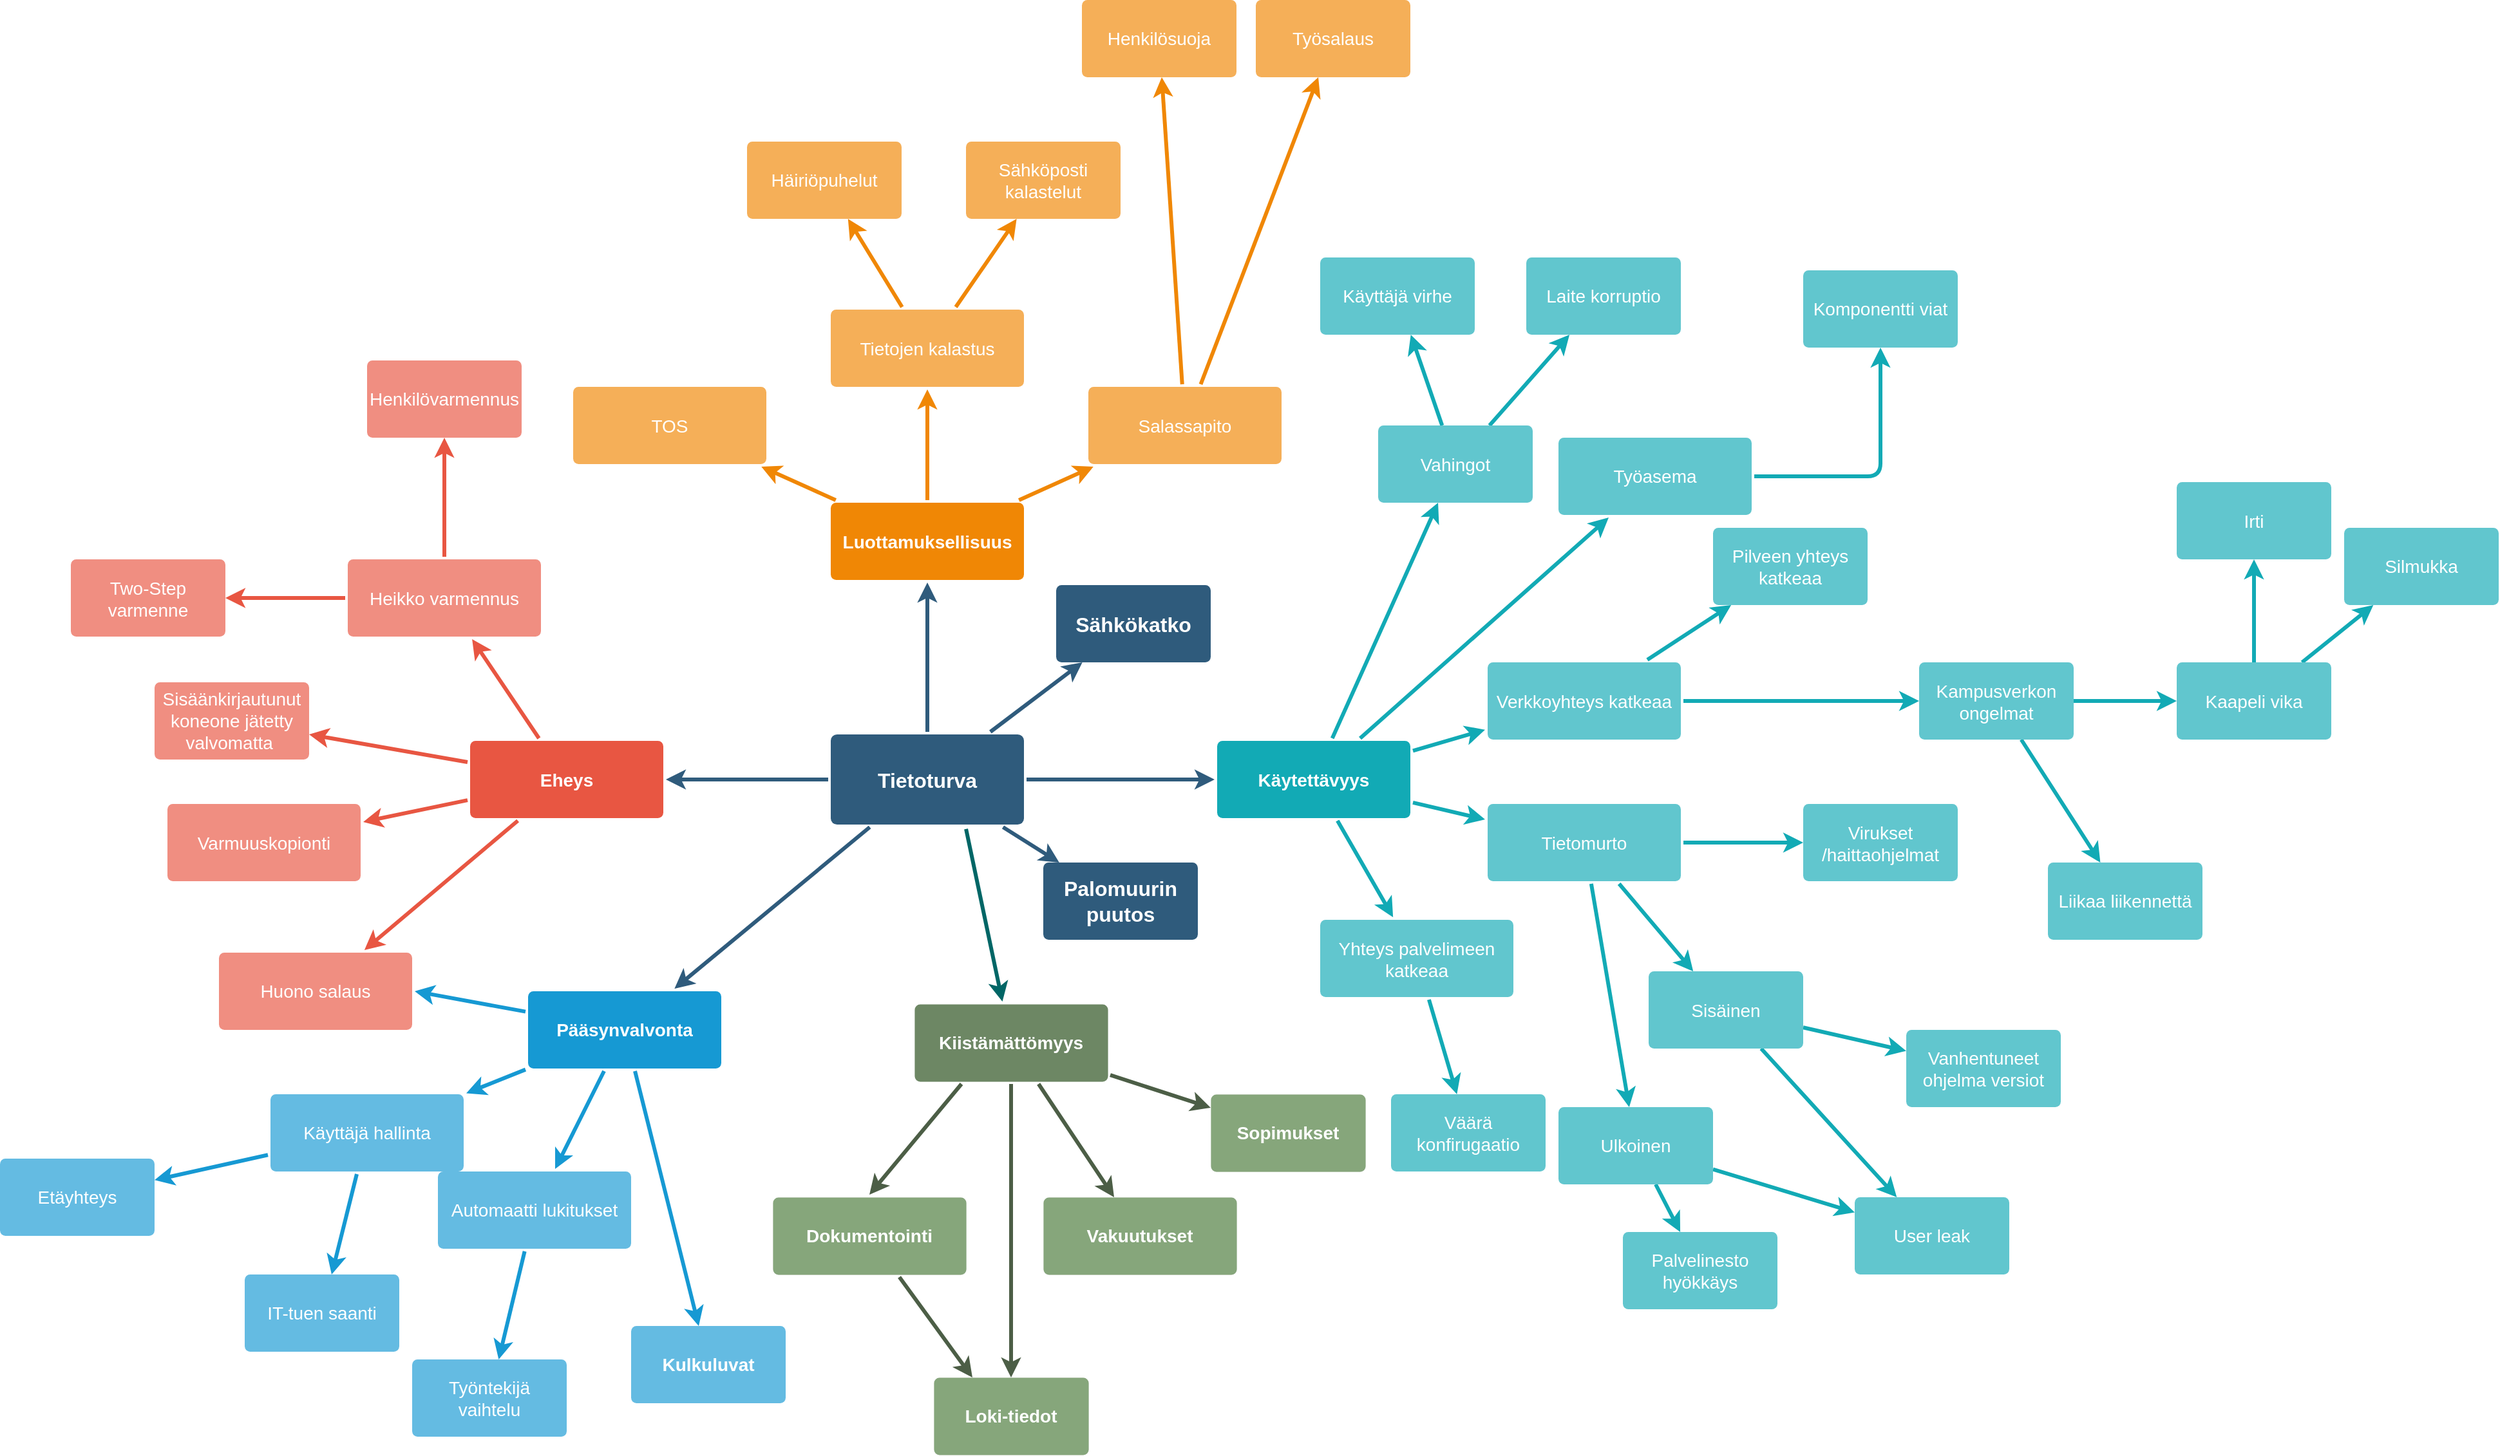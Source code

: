 <mxfile version="20.2.8" type="device"><diagram id="6a731a19-8d31-9384-78a2-239565b7b9f0" name="Page-1"><mxGraphModel dx="3200" dy="2234" grid="1" gridSize="10" guides="1" tooltips="1" connect="1" arrows="1" fold="1" page="1" pageScale="1" pageWidth="1169" pageHeight="827" background="none" math="0" shadow="0"><root><mxCell id="0"/><mxCell id="1" parent="0"/><mxCell id="1745" value="" style="edgeStyle=none;rounded=0;jumpStyle=none;html=1;shadow=0;labelBackgroundColor=none;startArrow=none;startFill=0;endArrow=classic;endFill=1;jettySize=auto;orthogonalLoop=1;strokeColor=#2F5B7C;strokeWidth=3;fontFamily=Helvetica;fontSize=16;fontColor=#23445D;spacing=5;" parent="1" source="1749" target="1764" edge="1"><mxGeometry relative="1" as="geometry"/></mxCell><mxCell id="1746" value="" style="edgeStyle=none;rounded=0;jumpStyle=none;html=1;shadow=0;labelBackgroundColor=none;startArrow=none;startFill=0;endArrow=classic;endFill=1;jettySize=auto;orthogonalLoop=1;strokeColor=#2F5B7C;strokeWidth=3;fontFamily=Helvetica;fontSize=16;fontColor=#23445D;spacing=5;" parent="1" source="1749" target="1771" edge="1"><mxGeometry relative="1" as="geometry"/></mxCell><mxCell id="1747" value="" style="edgeStyle=none;rounded=0;jumpStyle=none;html=1;shadow=0;labelBackgroundColor=none;startArrow=none;startFill=0;endArrow=classic;endFill=1;jettySize=auto;orthogonalLoop=1;strokeColor=#2F5B7C;strokeWidth=3;fontFamily=Helvetica;fontSize=16;fontColor=#23445D;spacing=5;" parent="1" source="1749" target="1760" edge="1"><mxGeometry relative="1" as="geometry"/></mxCell><mxCell id="1748" value="" style="edgeStyle=none;rounded=0;jumpStyle=none;html=1;shadow=0;labelBackgroundColor=none;startArrow=none;startFill=0;endArrow=classic;endFill=1;jettySize=auto;orthogonalLoop=1;strokeColor=#2F5B7C;strokeWidth=3;fontFamily=Helvetica;fontSize=16;fontColor=#23445D;spacing=5;" parent="1" source="1749" target="1753" edge="1"><mxGeometry relative="1" as="geometry"/></mxCell><mxCell id="hRod8lyQx577-6Kv3QPR-1825" value="" style="rounded=0;orthogonalLoop=1;jettySize=auto;html=1;strokeColor=#2F5B7C;strokeWidth=3;labelBackgroundColor=none;fontSize=16;fontColor=#23445D;shadow=0;startArrow=none;startFill=0;endFill=1;spacing=5;" parent="1" source="1749" target="hRod8lyQx577-6Kv3QPR-1824" edge="1"><mxGeometry relative="1" as="geometry"/></mxCell><mxCell id="hRod8lyQx577-6Kv3QPR-1834" value="" style="rounded=0;orthogonalLoop=1;jettySize=auto;html=1;strokeColor=#2F5B7C;strokeWidth=3;labelBackgroundColor=none;fontSize=16;fontColor=#23445D;shadow=0;startArrow=none;startFill=0;endFill=1;spacing=5;" parent="1" source="1749" target="hRod8lyQx577-6Kv3QPR-1833" edge="1"><mxGeometry relative="1" as="geometry"/></mxCell><mxCell id="1749" value="Tietoturva" style="rounded=1;whiteSpace=wrap;html=1;shadow=0;labelBackgroundColor=none;strokeColor=none;strokeWidth=3;fillColor=#2F5B7C;fontFamily=Helvetica;fontSize=16;fontColor=#FFFFFF;align=center;fontStyle=1;spacing=5;arcSize=7;perimeterSpacing=2;" parent="1" vertex="1"><mxGeometry x="495" y="380.5" width="150" height="70" as="geometry"/></mxCell><mxCell id="1750" value="" style="edgeStyle=none;rounded=1;jumpStyle=none;html=1;shadow=0;labelBackgroundColor=none;startArrow=none;startFill=0;jettySize=auto;orthogonalLoop=1;strokeColor=#E85642;strokeWidth=3;fontFamily=Helvetica;fontSize=14;fontColor=#FFFFFF;spacing=5;fontStyle=1;fillColor=#b0e3e6;" parent="1" source="1753" target="1756" edge="1"><mxGeometry relative="1" as="geometry"/></mxCell><mxCell id="1751" value="" style="edgeStyle=none;rounded=1;jumpStyle=none;html=1;shadow=0;labelBackgroundColor=none;startArrow=none;startFill=0;jettySize=auto;orthogonalLoop=1;strokeColor=#E85642;strokeWidth=3;fontFamily=Helvetica;fontSize=14;fontColor=#FFFFFF;spacing=5;fontStyle=1;fillColor=#b0e3e6;" parent="1" source="1753" target="1755" edge="1"><mxGeometry relative="1" as="geometry"/></mxCell><mxCell id="1752" value="" style="edgeStyle=none;rounded=1;jumpStyle=none;html=1;shadow=0;labelBackgroundColor=none;startArrow=none;startFill=0;jettySize=auto;orthogonalLoop=1;strokeColor=#E85642;strokeWidth=3;fontFamily=Helvetica;fontSize=14;fontColor=#FFFFFF;spacing=5;fontStyle=1;fillColor=#b0e3e6;" parent="1" source="1753" target="1754" edge="1"><mxGeometry relative="1" as="geometry"/></mxCell><mxCell id="g2MzFuh0goXexmnS-d81-1783" value="" style="edgeStyle=none;rounded=1;orthogonalLoop=1;jettySize=auto;html=1;labelBackgroundColor=none;fontSize=14;strokeColor=#E85642;fontColor=#FFFFFF;shadow=0;startArrow=none;startFill=0;strokeWidth=3;spacing=5;fontStyle=1;fillColor=#b0e3e6;" edge="1" parent="1" source="1753" target="g2MzFuh0goXexmnS-d81-1782"><mxGeometry relative="1" as="geometry"/></mxCell><mxCell id="1753" value="Eheys" style="rounded=1;whiteSpace=wrap;html=1;shadow=0;labelBackgroundColor=none;strokeColor=none;strokeWidth=3;fillColor=#e85642;fontFamily=Helvetica;fontSize=14;fontColor=#FFFFFF;align=center;spacing=5;fontStyle=1;arcSize=7;perimeterSpacing=2;" parent="1" vertex="1"><mxGeometry x="215" y="385.5" width="150" height="60" as="geometry"/></mxCell><mxCell id="1754" value="Varmuuskopionti" style="rounded=1;whiteSpace=wrap;html=1;shadow=0;labelBackgroundColor=none;strokeColor=none;strokeWidth=3;fillColor=#f08e81;fontFamily=Helvetica;fontSize=14;fontColor=#FFFFFF;align=center;spacing=5;fontStyle=0;arcSize=7;perimeterSpacing=2;" parent="1" vertex="1"><mxGeometry x="-20" y="434.5" width="150" height="60" as="geometry"/></mxCell><mxCell id="1755" value="Huono salaus" style="rounded=1;whiteSpace=wrap;html=1;shadow=0;labelBackgroundColor=none;strokeColor=none;strokeWidth=3;fillColor=#f08e81;fontFamily=Helvetica;fontSize=14;fontColor=#FFFFFF;align=center;spacing=5;fontStyle=0;arcSize=7;perimeterSpacing=2;" parent="1" vertex="1"><mxGeometry x="20" y="550" width="150" height="60" as="geometry"/></mxCell><mxCell id="hRod8lyQx577-6Kv3QPR-1827" value="" style="edgeStyle=orthogonalEdgeStyle;rounded=1;orthogonalLoop=1;jettySize=auto;html=1;strokeColor=#E85642;strokeWidth=3;labelBackgroundColor=none;fontSize=14;fontColor=#FFFFFF;shadow=0;startArrow=none;startFill=0;spacing=5;fontStyle=1;fillColor=#b0e3e6;" parent="1" source="1756" target="hRod8lyQx577-6Kv3QPR-1826" edge="1"><mxGeometry relative="1" as="geometry"/></mxCell><mxCell id="hRod8lyQx577-6Kv3QPR-1829" value="" style="edgeStyle=orthogonalEdgeStyle;rounded=1;orthogonalLoop=1;jettySize=auto;html=1;strokeColor=#E85642;strokeWidth=3;labelBackgroundColor=none;fontSize=14;fontColor=#FFFFFF;shadow=0;startArrow=none;startFill=0;spacing=5;fontStyle=1;fillColor=#b0e3e6;" parent="1" source="1756" target="hRod8lyQx577-6Kv3QPR-1828" edge="1"><mxGeometry relative="1" as="geometry"/></mxCell><mxCell id="1756" value="Heikko varmennus" style="rounded=1;whiteSpace=wrap;html=1;shadow=0;labelBackgroundColor=none;strokeColor=none;strokeWidth=3;fillColor=#f08e81;fontFamily=Helvetica;fontSize=14;fontColor=#FFFFFF;align=center;spacing=5;fontStyle=0;arcSize=7;perimeterSpacing=2;" parent="1" vertex="1"><mxGeometry x="120" y="244.5" width="150" height="60" as="geometry"/></mxCell><mxCell id="1757" value="" style="edgeStyle=none;rounded=0;jumpStyle=none;html=1;shadow=0;labelBackgroundColor=none;startArrow=none;startFill=0;endArrow=classic;endFill=1;jettySize=auto;orthogonalLoop=1;strokeColor=#1699D3;strokeWidth=3;fontFamily=Helvetica;fontSize=14;fontColor=#FFFFFF;spacing=5;" parent="1" source="1760" target="1763" edge="1"><mxGeometry relative="1" as="geometry"/></mxCell><mxCell id="1758" value="" style="edgeStyle=none;rounded=0;jumpStyle=none;html=1;shadow=0;labelBackgroundColor=none;startArrow=none;startFill=0;endArrow=classic;endFill=1;jettySize=auto;orthogonalLoop=1;strokeColor=#1699D3;strokeWidth=3;fontFamily=Helvetica;fontSize=14;fontColor=#FFFFFF;spacing=5;" parent="1" source="1760" target="1762" edge="1"><mxGeometry relative="1" as="geometry"/></mxCell><mxCell id="hRod8lyQx577-6Kv3QPR-1804" style="rounded=0;orthogonalLoop=1;jettySize=auto;html=1;strokeColor=#1699D3;strokeWidth=3;entryX=1;entryY=0.5;entryDx=0;entryDy=0;labelBackgroundColor=none;fontSize=14;fontColor=#FFFFFF;shadow=0;startArrow=none;startFill=0;endFill=1;spacing=5;" parent="1" source="1760" target="1755" edge="1"><mxGeometry relative="1" as="geometry"><mxPoint x="210" y="610" as="targetPoint"/></mxGeometry></mxCell><mxCell id="g2MzFuh0goXexmnS-d81-1781" value="" style="rounded=0;orthogonalLoop=1;jettySize=auto;html=1;strokeColor=#1699D3;strokeWidth=3;labelBackgroundColor=none;fontSize=14;fontColor=#FFFFFF;shadow=0;startArrow=none;startFill=0;endFill=1;spacing=5;" edge="1" parent="1" source="1760" target="g2MzFuh0goXexmnS-d81-1780"><mxGeometry relative="1" as="geometry"/></mxCell><mxCell id="1760" value="Pääsynvalvonta" style="rounded=1;whiteSpace=wrap;html=1;shadow=0;labelBackgroundColor=none;strokeColor=none;strokeWidth=3;fillColor=#1699d3;fontFamily=Helvetica;fontSize=14;fontColor=#FFFFFF;align=center;spacing=5;fontStyle=1;arcSize=7;perimeterSpacing=2;" parent="1" vertex="1"><mxGeometry x="260" y="580" width="150" height="60" as="geometry"/></mxCell><mxCell id="hRod8lyQx577-6Kv3QPR-1817" value="" style="rounded=0;orthogonalLoop=1;jettySize=auto;html=1;strokeColor=#1699D3;strokeWidth=3;labelBackgroundColor=none;fontSize=14;fontColor=#FFFFFF;shadow=0;startArrow=none;startFill=0;endFill=1;spacing=5;" parent="1" source="1762" target="hRod8lyQx577-6Kv3QPR-1816" edge="1"><mxGeometry relative="1" as="geometry"/></mxCell><mxCell id="1762" value="Automaatti lukitukset" style="rounded=1;whiteSpace=wrap;html=1;shadow=0;labelBackgroundColor=none;strokeColor=none;strokeWidth=3;fillColor=#64bbe2;fontFamily=Helvetica;fontSize=14;fontColor=#FFFFFF;align=center;spacing=5;arcSize=7;perimeterSpacing=2;" parent="1" vertex="1"><mxGeometry x="190" y="720" width="150" height="60" as="geometry"/></mxCell><mxCell id="hRod8lyQx577-6Kv3QPR-1811" value="" style="rounded=0;orthogonalLoop=1;jettySize=auto;html=1;strokeColor=#1699D3;strokeWidth=3;labelBackgroundColor=none;fontSize=14;fontColor=#FFFFFF;shadow=0;startArrow=none;startFill=0;endFill=1;spacing=5;" parent="1" source="1763" target="hRod8lyQx577-6Kv3QPR-1810" edge="1"><mxGeometry relative="1" as="geometry"/></mxCell><mxCell id="hRod8lyQx577-6Kv3QPR-1840" value="" style="rounded=0;orthogonalLoop=1;jettySize=auto;html=1;strokeColor=#1699D3;strokeWidth=3;labelBackgroundColor=none;fontSize=14;fontColor=#FFFFFF;shadow=0;startArrow=none;startFill=0;endFill=1;spacing=5;" parent="1" source="1763" target="hRod8lyQx577-6Kv3QPR-1839" edge="1"><mxGeometry relative="1" as="geometry"/></mxCell><mxCell id="1763" value="Käyttäjä hallinta" style="rounded=1;whiteSpace=wrap;html=1;shadow=0;labelBackgroundColor=none;strokeColor=none;strokeWidth=3;fillColor=#64bbe2;fontFamily=Helvetica;fontSize=14;fontColor=#FFFFFF;align=center;spacing=5;arcSize=7;perimeterSpacing=2;" parent="1" vertex="1"><mxGeometry x="60" y="660" width="150" height="60" as="geometry"/></mxCell><mxCell id="1764" value="Luottamuksellisuus" style="rounded=1;whiteSpace=wrap;html=1;shadow=0;labelBackgroundColor=none;strokeColor=none;strokeWidth=3;fillColor=#F08705;fontFamily=Helvetica;fontSize=14;fontColor=#FFFFFF;align=center;spacing=5;fontStyle=1;arcSize=7;perimeterSpacing=2;" parent="1" vertex="1"><mxGeometry x="495" y="200.5" width="150" height="60" as="geometry"/></mxCell><mxCell id="hRod8lyQx577-6Kv3QPR-1846" value="" style="rounded=0;orthogonalLoop=1;jettySize=auto;html=1;strokeColor=#F08705;strokeWidth=3;labelBackgroundColor=none;fontSize=14;fontColor=#FFFFFF;shadow=0;startArrow=none;startFill=0;endFill=1;spacing=5;" parent="1" source="1765" target="hRod8lyQx577-6Kv3QPR-1845" edge="1"><mxGeometry relative="1" as="geometry"/></mxCell><mxCell id="hRod8lyQx577-6Kv3QPR-1848" value="" style="rounded=0;orthogonalLoop=1;jettySize=auto;html=1;strokeColor=#F08705;strokeWidth=3;labelBackgroundColor=none;fontSize=14;fontColor=#FFFFFF;shadow=0;startArrow=none;startFill=0;endFill=1;spacing=5;" parent="1" source="1765" target="hRod8lyQx577-6Kv3QPR-1847" edge="1"><mxGeometry relative="1" as="geometry"/></mxCell><mxCell id="1765" value="Salassapito" style="rounded=1;whiteSpace=wrap;html=1;shadow=0;labelBackgroundColor=none;strokeColor=none;strokeWidth=3;fillColor=#f5af58;fontFamily=Helvetica;fontSize=14;fontColor=#FFFFFF;align=center;spacing=5;arcSize=7;perimeterSpacing=2;" parent="1" vertex="1"><mxGeometry x="695" y="110.5" width="150" height="60" as="geometry"/></mxCell><mxCell id="1766" value="" style="edgeStyle=none;rounded=0;jumpStyle=none;html=1;shadow=0;labelBackgroundColor=none;startArrow=none;startFill=0;endArrow=classic;endFill=1;jettySize=auto;orthogonalLoop=1;strokeColor=#F08705;strokeWidth=3;fontFamily=Helvetica;fontSize=14;fontColor=#FFFFFF;spacing=5;" parent="1" source="1764" target="1765" edge="1"><mxGeometry relative="1" as="geometry"/></mxCell><mxCell id="hRod8lyQx577-6Kv3QPR-1813" value="" style="rounded=0;orthogonalLoop=1;jettySize=auto;html=1;strokeColor=#F08705;strokeWidth=3;labelBackgroundColor=none;fontSize=14;fontColor=#FFFFFF;shadow=0;startArrow=none;startFill=0;endFill=1;spacing=5;" parent="1" source="1767" target="hRod8lyQx577-6Kv3QPR-1812" edge="1"><mxGeometry relative="1" as="geometry"/></mxCell><mxCell id="hRod8lyQx577-6Kv3QPR-1815" value="" style="rounded=0;orthogonalLoop=1;jettySize=auto;html=1;strokeColor=#F08705;strokeWidth=3;labelBackgroundColor=none;fontSize=14;fontColor=#FFFFFF;shadow=0;startArrow=none;startFill=0;endFill=1;spacing=5;" parent="1" source="1767" target="hRod8lyQx577-6Kv3QPR-1814" edge="1"><mxGeometry relative="1" as="geometry"/></mxCell><mxCell id="1767" value="Tietojen kalastus" style="rounded=1;whiteSpace=wrap;html=1;shadow=0;labelBackgroundColor=none;strokeColor=none;strokeWidth=3;fillColor=#f5af58;fontFamily=Helvetica;fontSize=14;fontColor=#FFFFFF;align=center;spacing=5;arcSize=7;perimeterSpacing=2;" parent="1" vertex="1"><mxGeometry x="495" y="50.5" width="150" height="60" as="geometry"/></mxCell><mxCell id="1768" value="" style="edgeStyle=none;rounded=0;jumpStyle=none;html=1;shadow=0;labelBackgroundColor=none;startArrow=none;startFill=0;endArrow=classic;endFill=1;jettySize=auto;orthogonalLoop=1;strokeColor=#F08705;strokeWidth=3;fontFamily=Helvetica;fontSize=14;fontColor=#FFFFFF;spacing=5;" parent="1" source="1764" target="1767" edge="1"><mxGeometry relative="1" as="geometry"/></mxCell><mxCell id="1769" value="TOS" style="rounded=1;whiteSpace=wrap;html=1;shadow=0;labelBackgroundColor=none;strokeColor=none;strokeWidth=3;fillColor=#f5af58;fontFamily=Helvetica;fontSize=14;fontColor=#FFFFFF;align=center;spacing=5;arcSize=7;perimeterSpacing=2;" parent="1" vertex="1"><mxGeometry x="295" y="110.5" width="150" height="60" as="geometry"/></mxCell><mxCell id="1770" value="" style="edgeStyle=none;rounded=0;jumpStyle=none;html=1;shadow=0;labelBackgroundColor=none;startArrow=none;startFill=0;endArrow=classic;endFill=1;jettySize=auto;orthogonalLoop=1;strokeColor=#F08705;strokeWidth=3;fontFamily=Helvetica;fontSize=14;fontColor=#FFFFFF;spacing=5;" parent="1" source="1764" target="1769" edge="1"><mxGeometry relative="1" as="geometry"/></mxCell><mxCell id="hRod8lyQx577-6Kv3QPR-1809" value="" style="rounded=1;orthogonalLoop=1;jettySize=auto;html=1;strokeColor=#12AAB5;strokeWidth=3;labelBackgroundColor=none;fontSize=14;fontColor=#FFFFFF;shadow=0;startArrow=none;startFill=0;spacing=5;fontStyle=1;fillColor=#b0e3e6;" parent="1" source="1771" target="hRod8lyQx577-6Kv3QPR-1808" edge="1"><mxGeometry relative="1" as="geometry"/></mxCell><mxCell id="1771" value="Käytettävyys" style="rounded=1;whiteSpace=wrap;html=1;shadow=0;labelBackgroundColor=none;strokeColor=none;strokeWidth=3;fillColor=#12aab5;fontFamily=Helvetica;fontSize=14;fontColor=#FFFFFF;align=center;spacing=5;fontStyle=1;arcSize=7;perimeterSpacing=2;" parent="1" vertex="1"><mxGeometry x="795" y="385.5" width="150" height="60" as="geometry"/></mxCell><mxCell id="hRod8lyQx577-6Kv3QPR-1851" value="" style="rounded=1;orthogonalLoop=1;jettySize=auto;html=1;strokeColor=#12AAB5;strokeWidth=3;labelBackgroundColor=none;fontSize=14;fontColor=#FFFFFF;shadow=0;startArrow=none;startFill=0;spacing=5;fontStyle=1;fillColor=#b0e3e6;" parent="1" source="1772" target="hRod8lyQx577-6Kv3QPR-1850" edge="1"><mxGeometry relative="1" as="geometry"/></mxCell><mxCell id="1772" value="Yhteys palvelimeen katkeaa" style="rounded=1;whiteSpace=wrap;html=1;shadow=0;labelBackgroundColor=none;strokeColor=none;strokeWidth=3;fillColor=#61c6ce;fontFamily=Helvetica;fontSize=14;fontColor=#FFFFFF;align=center;spacing=5;fontStyle=0;arcSize=7;perimeterSpacing=2;" parent="1" vertex="1"><mxGeometry x="875" y="524.5" width="150" height="60" as="geometry"/></mxCell><mxCell id="1773" value="" style="edgeStyle=none;rounded=1;jumpStyle=none;html=1;shadow=0;labelBackgroundColor=none;startArrow=none;startFill=0;jettySize=auto;orthogonalLoop=1;strokeColor=#12AAB5;strokeWidth=3;fontFamily=Helvetica;fontSize=14;fontColor=#FFFFFF;spacing=5;fontStyle=1;fillColor=#b0e3e6;" parent="1" source="1771" target="1772" edge="1"><mxGeometry relative="1" as="geometry"/></mxCell><mxCell id="hRod8lyQx577-6Kv3QPR-1793" value="" style="rounded=1;orthogonalLoop=1;jettySize=auto;html=1;strokeColor=#12AAB5;strokeWidth=3;labelBackgroundColor=none;fontSize=14;fontColor=#FFFFFF;shadow=0;startArrow=none;startFill=0;spacing=5;fontStyle=1;fillColor=#b0e3e6;" parent="1" source="1774" target="hRod8lyQx577-6Kv3QPR-1792" edge="1"><mxGeometry relative="1" as="geometry"/></mxCell><mxCell id="hRod8lyQx577-6Kv3QPR-1795" value="" style="rounded=1;orthogonalLoop=1;jettySize=auto;html=1;strokeColor=#12AAB5;strokeWidth=3;labelBackgroundColor=none;fontSize=14;fontColor=#FFFFFF;shadow=0;startArrow=none;startFill=0;spacing=5;fontStyle=1;fillColor=#b0e3e6;" parent="1" source="1774" target="hRod8lyQx577-6Kv3QPR-1794" edge="1"><mxGeometry relative="1" as="geometry"/></mxCell><mxCell id="hRod8lyQx577-6Kv3QPR-1799" value="" style="edgeStyle=orthogonalEdgeStyle;rounded=1;orthogonalLoop=1;jettySize=auto;html=1;strokeColor=#12AAB5;strokeWidth=3;labelBackgroundColor=none;fontSize=14;fontColor=#FFFFFF;shadow=0;startArrow=none;startFill=0;spacing=5;fontStyle=1;fillColor=#b0e3e6;" parent="1" source="1774" target="hRod8lyQx577-6Kv3QPR-1798" edge="1"><mxGeometry relative="1" as="geometry"/></mxCell><mxCell id="1774" value="Tietomurto" style="rounded=1;whiteSpace=wrap;html=1;shadow=0;labelBackgroundColor=none;strokeColor=none;strokeWidth=3;fillColor=#61c6ce;fontFamily=Helvetica;fontSize=14;fontColor=#FFFFFF;align=center;spacing=5;fontStyle=0;arcSize=7;perimeterSpacing=2;" parent="1" vertex="1"><mxGeometry x="1005" y="434.5" width="150" height="60" as="geometry"/></mxCell><mxCell id="1775" value="" style="edgeStyle=none;rounded=1;jumpStyle=none;html=1;shadow=0;labelBackgroundColor=none;startArrow=none;startFill=0;jettySize=auto;orthogonalLoop=1;strokeColor=#12AAB5;strokeWidth=3;fontFamily=Helvetica;fontSize=14;fontColor=#FFFFFF;spacing=5;fontStyle=1;fillColor=#b0e3e6;" parent="1" source="1771" target="1774" edge="1"><mxGeometry relative="1" as="geometry"/></mxCell><mxCell id="hRod8lyQx577-6Kv3QPR-1797" value="" style="rounded=1;orthogonalLoop=1;jettySize=auto;html=1;strokeColor=#12AAB5;strokeWidth=3;labelBackgroundColor=none;fontSize=14;fontColor=#FFFFFF;shadow=0;startArrow=none;startFill=0;spacing=5;fontStyle=1;fillColor=#b0e3e6;" parent="1" source="1776" target="hRod8lyQx577-6Kv3QPR-1796" edge="1"><mxGeometry relative="1" as="geometry"/></mxCell><mxCell id="hRod8lyQx577-6Kv3QPR-1853" value="" style="edgeStyle=orthogonalEdgeStyle;rounded=1;orthogonalLoop=1;jettySize=auto;html=1;strokeColor=#12AAB5;strokeWidth=3;labelBackgroundColor=none;fontSize=14;fontColor=#FFFFFF;shadow=0;startArrow=none;startFill=0;spacing=5;fontStyle=1;fillColor=#b0e3e6;" parent="1" source="1776" target="hRod8lyQx577-6Kv3QPR-1852" edge="1"><mxGeometry relative="1" as="geometry"/></mxCell><mxCell id="1776" value="Verkkoyhteys katkeaa" style="rounded=1;whiteSpace=wrap;html=1;shadow=0;labelBackgroundColor=none;strokeColor=none;strokeWidth=3;fillColor=#61c6ce;fontFamily=Helvetica;fontSize=14;fontColor=#FFFFFF;align=center;spacing=5;fontStyle=0;arcSize=7;perimeterSpacing=2;" parent="1" vertex="1"><mxGeometry x="1005" y="324.5" width="150" height="60" as="geometry"/></mxCell><mxCell id="1777" value="" style="edgeStyle=none;rounded=1;jumpStyle=none;html=1;shadow=0;labelBackgroundColor=none;startArrow=none;startFill=0;jettySize=auto;orthogonalLoop=1;strokeColor=#12AAB5;strokeWidth=3;fontFamily=Helvetica;fontSize=14;fontColor=#FFFFFF;spacing=5;fontStyle=1;fillColor=#b0e3e6;" parent="1" source="1771" target="1776" edge="1"><mxGeometry relative="1" as="geometry"/></mxCell><mxCell id="hRod8lyQx577-6Kv3QPR-1865" value="" style="edgeStyle=orthogonalEdgeStyle;rounded=1;orthogonalLoop=1;jettySize=auto;html=1;strokeColor=#12AAB5;strokeWidth=3;labelBackgroundColor=none;fontSize=14;fontColor=#FFFFFF;shadow=0;startArrow=none;startFill=0;spacing=5;fontStyle=1;fillColor=#b0e3e6;" parent="1" source="1778" target="hRod8lyQx577-6Kv3QPR-1864" edge="1"><mxGeometry relative="1" as="geometry"/></mxCell><mxCell id="1778" value="Työasema" style="rounded=1;whiteSpace=wrap;html=1;shadow=0;labelBackgroundColor=none;strokeColor=none;strokeWidth=3;fillColor=#61c6ce;fontFamily=Helvetica;fontSize=14;fontColor=#FFFFFF;align=center;spacing=5;fontStyle=0;arcSize=7;perimeterSpacing=2;" parent="1" vertex="1"><mxGeometry x="1060" y="150" width="150" height="60" as="geometry"/></mxCell><mxCell id="1779" value="" style="edgeStyle=none;rounded=1;jumpStyle=none;html=1;shadow=0;labelBackgroundColor=none;startArrow=none;startFill=0;jettySize=auto;orthogonalLoop=1;strokeColor=#12AAB5;strokeWidth=3;fontFamily=Helvetica;fontSize=14;fontColor=#FFFFFF;spacing=5;fontStyle=1;fillColor=#b0e3e6;" parent="1" source="1771" target="1778" edge="1"><mxGeometry relative="1" as="geometry"/></mxCell><mxCell id="hRod8lyQx577-6Kv3QPR-1782" value="" style="endArrow=classic;html=1;rounded=0;exitX=0.695;exitY=1.02;exitDx=0;exitDy=0;strokeWidth=3;strokeColor=#006666;exitPerimeter=0;" parent="1" source="1749" target="hRod8lyQx577-6Kv3QPR-1783" edge="1"><mxGeometry width="50" height="50" relative="1" as="geometry"><mxPoint x="590" y="530" as="sourcePoint"/><mxPoint x="635" y="580" as="targetPoint"/></mxGeometry></mxCell><mxCell id="hRod8lyQx577-6Kv3QPR-1791" value="" style="rounded=0;orthogonalLoop=1;jettySize=auto;html=1;strokeColor=#4C5E46;strokeWidth=3;" parent="1" source="hRod8lyQx577-6Kv3QPR-1783" target="hRod8lyQx577-6Kv3QPR-1790" edge="1"><mxGeometry relative="1" as="geometry"/></mxCell><mxCell id="hRod8lyQx577-6Kv3QPR-1807" value="" style="rounded=0;orthogonalLoop=1;jettySize=auto;html=1;strokeColor=#4C5E46;strokeWidth=3;" parent="1" source="hRod8lyQx577-6Kv3QPR-1783" target="hRod8lyQx577-6Kv3QPR-1806" edge="1"><mxGeometry relative="1" as="geometry"/></mxCell><mxCell id="hRod8lyQx577-6Kv3QPR-1831" value="" style="edgeStyle=orthogonalEdgeStyle;rounded=0;orthogonalLoop=1;jettySize=auto;html=1;strokeColor=#4C5E46;strokeWidth=3;" parent="1" source="hRod8lyQx577-6Kv3QPR-1783" target="hRod8lyQx577-6Kv3QPR-1830" edge="1"><mxGeometry relative="1" as="geometry"/></mxCell><mxCell id="hRod8lyQx577-6Kv3QPR-1783" value="Kiistämättömyys" style="rounded=1;whiteSpace=wrap;html=1;shadow=0;labelBackgroundColor=none;strokeColor=#3A5431;strokeWidth=0;fillColor=#6d8764;fontFamily=Helvetica;fontSize=14;align=center;spacing=5;fontStyle=1;arcSize=7;perimeterSpacing=2;fontColor=#ffffff;" parent="1" vertex="1"><mxGeometry x="560" y="590" width="150" height="60" as="geometry"/></mxCell><mxCell id="hRod8lyQx577-6Kv3QPR-1832" style="rounded=0;orthogonalLoop=1;jettySize=auto;html=1;entryX=0.25;entryY=0;entryDx=0;entryDy=0;strokeColor=#4C5E46;strokeWidth=3;" parent="1" source="hRod8lyQx577-6Kv3QPR-1784" target="hRod8lyQx577-6Kv3QPR-1830" edge="1"><mxGeometry relative="1" as="geometry"/></mxCell><mxCell id="hRod8lyQx577-6Kv3QPR-1784" value="Dokumentointi" style="rounded=1;whiteSpace=wrap;html=1;shadow=0;labelBackgroundColor=none;strokeColor=#3A5431;strokeWidth=0;fillColor=#86A67B;fontFamily=Helvetica;fontSize=14;align=center;spacing=5;fontStyle=1;arcSize=7;perimeterSpacing=2;fontColor=#ffffff;" parent="1" vertex="1"><mxGeometry x="450" y="740" width="150" height="60" as="geometry"/></mxCell><mxCell id="hRod8lyQx577-6Kv3QPR-1785" value="" style="endArrow=classic;html=1;rounded=0;strokeColor=#4C5E46;strokeWidth=3;exitX=0.25;exitY=1;exitDx=0;exitDy=0;entryX=0.5;entryY=0;entryDx=0;entryDy=0;" parent="1" source="hRod8lyQx577-6Kv3QPR-1783" target="hRod8lyQx577-6Kv3QPR-1784" edge="1"><mxGeometry width="50" height="50" relative="1" as="geometry"><mxPoint x="780" y="720" as="sourcePoint"/><mxPoint x="830" y="670" as="targetPoint"/></mxGeometry></mxCell><mxCell id="hRod8lyQx577-6Kv3QPR-1790" value="Vakuutukset" style="whiteSpace=wrap;html=1;fontSize=14;fillColor=#86A67B;strokeColor=#3A5431;fontColor=#ffffff;rounded=1;shadow=0;labelBackgroundColor=none;strokeWidth=0;spacing=5;fontStyle=1;arcSize=7;" parent="1" vertex="1"><mxGeometry x="660" y="740" width="150" height="60" as="geometry"/></mxCell><mxCell id="hRod8lyQx577-6Kv3QPR-1801" value="" style="rounded=1;orthogonalLoop=1;jettySize=auto;html=1;strokeColor=#12AAB5;strokeWidth=3;labelBackgroundColor=none;fontSize=14;fontColor=#FFFFFF;shadow=0;startArrow=none;startFill=0;spacing=5;fontStyle=1;fillColor=#b0e3e6;" parent="1" source="hRod8lyQx577-6Kv3QPR-1792" target="hRod8lyQx577-6Kv3QPR-1800" edge="1"><mxGeometry relative="1" as="geometry"/></mxCell><mxCell id="hRod8lyQx577-6Kv3QPR-1803" value="" style="rounded=1;orthogonalLoop=1;jettySize=auto;html=1;strokeColor=#12AAB5;strokeWidth=3;labelBackgroundColor=none;fontSize=14;fontColor=#FFFFFF;shadow=0;startArrow=none;startFill=0;spacing=5;fontStyle=1;fillColor=#b0e3e6;" parent="1" source="hRod8lyQx577-6Kv3QPR-1792" target="hRod8lyQx577-6Kv3QPR-1802" edge="1"><mxGeometry relative="1" as="geometry"/></mxCell><mxCell id="hRod8lyQx577-6Kv3QPR-1792" value="Ulkoinen" style="whiteSpace=wrap;html=1;fontSize=14;fillColor=#61c6ce;strokeColor=none;fontColor=#FFFFFF;rounded=1;shadow=0;labelBackgroundColor=none;strokeWidth=3;spacing=5;fontStyle=0;arcSize=7;" parent="1" vertex="1"><mxGeometry x="1060" y="670" width="120" height="60" as="geometry"/></mxCell><mxCell id="hRod8lyQx577-6Kv3QPR-1838" value="" style="rounded=1;orthogonalLoop=1;jettySize=auto;html=1;strokeColor=#12AAB5;strokeWidth=3;labelBackgroundColor=none;fontSize=14;fontColor=#FFFFFF;shadow=0;startArrow=none;startFill=0;spacing=5;fontStyle=1;fillColor=#b0e3e6;" parent="1" source="hRod8lyQx577-6Kv3QPR-1794" target="hRod8lyQx577-6Kv3QPR-1837" edge="1"><mxGeometry relative="1" as="geometry"/></mxCell><mxCell id="hRod8lyQx577-6Kv3QPR-1849" value="" style="rounded=1;orthogonalLoop=1;jettySize=auto;html=1;strokeColor=#12AAB5;strokeWidth=3;labelBackgroundColor=none;fontSize=14;fontColor=#FFFFFF;shadow=0;startArrow=none;startFill=0;spacing=5;fontStyle=1;fillColor=#b0e3e6;" parent="1" source="hRod8lyQx577-6Kv3QPR-1794" target="hRod8lyQx577-6Kv3QPR-1800" edge="1"><mxGeometry relative="1" as="geometry"/></mxCell><mxCell id="hRod8lyQx577-6Kv3QPR-1794" value="Sisäinen" style="whiteSpace=wrap;html=1;fontSize=14;fillColor=#61c6ce;strokeColor=none;fontColor=#FFFFFF;rounded=1;shadow=0;labelBackgroundColor=none;strokeWidth=3;spacing=5;fontStyle=0;arcSize=7;" parent="1" vertex="1"><mxGeometry x="1130" y="564.5" width="120" height="60" as="geometry"/></mxCell><mxCell id="hRod8lyQx577-6Kv3QPR-1796" value="Pilveen yhteys katkeaa" style="whiteSpace=wrap;html=1;fontSize=14;fillColor=#61c6ce;strokeColor=none;fontColor=#FFFFFF;rounded=1;shadow=0;labelBackgroundColor=none;strokeWidth=3;spacing=5;fontStyle=0;arcSize=7;" parent="1" vertex="1"><mxGeometry x="1180" y="220" width="120" height="60" as="geometry"/></mxCell><mxCell id="hRod8lyQx577-6Kv3QPR-1798" value="Virukset&lt;br&gt;/haittaohjelmat" style="whiteSpace=wrap;html=1;fontSize=14;fillColor=#61c6ce;strokeColor=none;fontColor=#FFFFFF;rounded=1;shadow=0;labelBackgroundColor=none;strokeWidth=3;spacing=5;fontStyle=0;arcSize=7;" parent="1" vertex="1"><mxGeometry x="1250" y="434.5" width="120" height="60" as="geometry"/></mxCell><mxCell id="hRod8lyQx577-6Kv3QPR-1800" value="User leak" style="whiteSpace=wrap;html=1;fontSize=14;fillColor=#61c6ce;strokeColor=none;fontColor=#FFFFFF;rounded=1;shadow=0;labelBackgroundColor=none;strokeWidth=3;spacing=5;fontStyle=0;arcSize=7;" parent="1" vertex="1"><mxGeometry x="1290" y="740" width="120" height="60" as="geometry"/></mxCell><mxCell id="hRod8lyQx577-6Kv3QPR-1802" value="Palvelinesto hyökkäys" style="whiteSpace=wrap;html=1;fontSize=14;fillColor=#61c6ce;strokeColor=none;fontColor=#FFFFFF;rounded=1;shadow=0;labelBackgroundColor=none;strokeWidth=3;spacing=5;fontStyle=0;arcSize=7;" parent="1" vertex="1"><mxGeometry x="1110" y="767" width="120" height="60" as="geometry"/></mxCell><mxCell id="hRod8lyQx577-6Kv3QPR-1806" value="Sopimukset" style="whiteSpace=wrap;html=1;fontSize=14;fillColor=#86A67B;strokeColor=#3A5431;fontColor=#ffffff;rounded=1;shadow=0;labelBackgroundColor=none;strokeWidth=0;spacing=5;fontStyle=1;arcSize=7;" parent="1" vertex="1"><mxGeometry x="790" y="660" width="120" height="60" as="geometry"/></mxCell><mxCell id="hRod8lyQx577-6Kv3QPR-1819" value="" style="rounded=1;orthogonalLoop=1;jettySize=auto;html=1;strokeColor=#12AAB5;strokeWidth=3;labelBackgroundColor=none;fontSize=14;fontColor=#FFFFFF;shadow=0;startArrow=none;startFill=0;spacing=5;fontStyle=1;fillColor=#b0e3e6;" parent="1" source="hRod8lyQx577-6Kv3QPR-1808" target="hRod8lyQx577-6Kv3QPR-1818" edge="1"><mxGeometry relative="1" as="geometry"/></mxCell><mxCell id="hRod8lyQx577-6Kv3QPR-1821" value="" style="rounded=1;orthogonalLoop=1;jettySize=auto;html=1;strokeColor=#12AAB5;strokeWidth=3;labelBackgroundColor=none;fontSize=14;fontColor=#FFFFFF;shadow=0;startArrow=none;startFill=0;spacing=5;fontStyle=1;fillColor=#b0e3e6;" parent="1" source="hRod8lyQx577-6Kv3QPR-1808" target="hRod8lyQx577-6Kv3QPR-1820" edge="1"><mxGeometry relative="1" as="geometry"/></mxCell><mxCell id="hRod8lyQx577-6Kv3QPR-1808" value="Vahingot" style="whiteSpace=wrap;html=1;fontSize=14;fillColor=#61c6ce;strokeColor=none;fontColor=#FFFFFF;rounded=1;shadow=0;labelBackgroundColor=none;strokeWidth=3;spacing=5;fontStyle=0;arcSize=7;" parent="1" vertex="1"><mxGeometry x="920" y="140.5" width="120" height="60" as="geometry"/></mxCell><mxCell id="hRod8lyQx577-6Kv3QPR-1810" value="IT-tuen saanti" style="whiteSpace=wrap;html=1;fontSize=14;fillColor=#64bbe2;strokeColor=none;fontColor=#FFFFFF;rounded=1;shadow=0;labelBackgroundColor=none;strokeWidth=3;spacing=5;arcSize=7;" parent="1" vertex="1"><mxGeometry x="40" y="800" width="120" height="60" as="geometry"/></mxCell><mxCell id="hRod8lyQx577-6Kv3QPR-1812" value="Häiriöpuhelut" style="whiteSpace=wrap;html=1;fontSize=14;fillColor=#f5af58;strokeColor=none;fontColor=#FFFFFF;rounded=1;shadow=0;labelBackgroundColor=none;strokeWidth=3;spacing=5;arcSize=7;" parent="1" vertex="1"><mxGeometry x="430" y="-80" width="120" height="60" as="geometry"/></mxCell><mxCell id="hRod8lyQx577-6Kv3QPR-1814" value="Sähköposti kalastelut" style="whiteSpace=wrap;html=1;fontSize=14;fillColor=#f5af58;strokeColor=none;fontColor=#FFFFFF;rounded=1;shadow=0;labelBackgroundColor=none;strokeWidth=3;spacing=5;arcSize=7;" parent="1" vertex="1"><mxGeometry x="600" y="-80" width="120" height="60" as="geometry"/></mxCell><mxCell id="hRod8lyQx577-6Kv3QPR-1816" value="Työntekijä vaihtelu" style="whiteSpace=wrap;html=1;fontSize=14;fillColor=#64bbe2;strokeColor=none;fontColor=#FFFFFF;rounded=1;shadow=0;labelBackgroundColor=none;strokeWidth=3;spacing=5;arcSize=7;" parent="1" vertex="1"><mxGeometry x="170" y="866" width="120" height="60" as="geometry"/></mxCell><mxCell id="hRod8lyQx577-6Kv3QPR-1818" value="Käyttäjä virhe" style="whiteSpace=wrap;html=1;fontSize=14;fillColor=#61c6ce;strokeColor=none;fontColor=#FFFFFF;rounded=1;shadow=0;labelBackgroundColor=none;strokeWidth=3;spacing=5;fontStyle=0;arcSize=7;" parent="1" vertex="1"><mxGeometry x="875" y="10.0" width="120" height="60" as="geometry"/></mxCell><mxCell id="hRod8lyQx577-6Kv3QPR-1820" value="Laite korruptio" style="whiteSpace=wrap;html=1;fontSize=14;fillColor=#61c6ce;strokeColor=none;fontColor=#FFFFFF;rounded=1;shadow=0;labelBackgroundColor=none;strokeWidth=3;spacing=5;fontStyle=0;arcSize=7;" parent="1" vertex="1"><mxGeometry x="1035" y="10.0" width="120" height="60" as="geometry"/></mxCell><mxCell id="hRod8lyQx577-6Kv3QPR-1824" value="Sähkökatko" style="whiteSpace=wrap;html=1;fontSize=16;fillColor=#2F5B7C;strokeColor=none;fontColor=#FFFFFF;rounded=1;shadow=0;labelBackgroundColor=none;strokeWidth=3;fontStyle=1;spacing=5;arcSize=7;" parent="1" vertex="1"><mxGeometry x="670" y="264.5" width="120" height="60" as="geometry"/></mxCell><mxCell id="hRod8lyQx577-6Kv3QPR-1826" value="Henkilövarmennus" style="whiteSpace=wrap;html=1;fontSize=14;fillColor=#f08e81;strokeColor=none;fontColor=#FFFFFF;rounded=1;shadow=0;labelBackgroundColor=none;strokeWidth=3;spacing=5;fontStyle=0;arcSize=7;" parent="1" vertex="1"><mxGeometry x="135" y="90" width="120" height="60" as="geometry"/></mxCell><mxCell id="hRod8lyQx577-6Kv3QPR-1828" value="Two-Step varmenne" style="whiteSpace=wrap;html=1;fontSize=14;fillColor=#f08e81;strokeColor=none;fontColor=#FFFFFF;rounded=1;shadow=0;labelBackgroundColor=none;strokeWidth=3;spacing=5;fontStyle=0;arcSize=7;" parent="1" vertex="1"><mxGeometry x="-95" y="244.5" width="120" height="60" as="geometry"/></mxCell><mxCell id="hRod8lyQx577-6Kv3QPR-1830" value="Loki-tiedot" style="whiteSpace=wrap;html=1;fontSize=14;fillColor=#86A67B;strokeColor=#3A5431;fontColor=#ffffff;rounded=1;shadow=0;labelBackgroundColor=none;strokeWidth=0;spacing=5;fontStyle=1;arcSize=7;" parent="1" vertex="1"><mxGeometry x="575" y="880" width="120" height="60" as="geometry"/></mxCell><mxCell id="hRod8lyQx577-6Kv3QPR-1833" value="Palomuurin puutos" style="whiteSpace=wrap;html=1;fontSize=16;fillColor=#2F5B7C;strokeColor=none;fontColor=#FFFFFF;rounded=1;shadow=0;labelBackgroundColor=none;strokeWidth=3;fontStyle=1;spacing=5;arcSize=7;" parent="1" vertex="1"><mxGeometry x="660" y="480" width="120" height="60" as="geometry"/></mxCell><mxCell id="hRod8lyQx577-6Kv3QPR-1837" value="Vanhentuneet ohjelma versiot" style="whiteSpace=wrap;html=1;fontSize=14;fillColor=#61c6ce;strokeColor=none;fontColor=#FFFFFF;rounded=1;shadow=0;labelBackgroundColor=none;strokeWidth=3;spacing=5;fontStyle=0;arcSize=7;" parent="1" vertex="1"><mxGeometry x="1330" y="610" width="120" height="60" as="geometry"/></mxCell><mxCell id="hRod8lyQx577-6Kv3QPR-1839" value="Etäyhteys" style="whiteSpace=wrap;html=1;fontSize=14;fillColor=#64bbe2;strokeColor=none;fontColor=#FFFFFF;rounded=1;shadow=0;labelBackgroundColor=none;strokeWidth=3;spacing=5;arcSize=7;" parent="1" vertex="1"><mxGeometry x="-150" y="710" width="120" height="60" as="geometry"/></mxCell><mxCell id="hRod8lyQx577-6Kv3QPR-1845" value="Työsalaus" style="whiteSpace=wrap;html=1;fontSize=14;fillColor=#f5af58;strokeColor=none;fontColor=#FFFFFF;rounded=1;shadow=0;labelBackgroundColor=none;strokeWidth=3;spacing=5;arcSize=7;" parent="1" vertex="1"><mxGeometry x="825" y="-190" width="120" height="60" as="geometry"/></mxCell><mxCell id="hRod8lyQx577-6Kv3QPR-1847" value="Henkilösuoja" style="whiteSpace=wrap;html=1;fontSize=14;fillColor=#f5af58;strokeColor=none;fontColor=#FFFFFF;rounded=1;shadow=0;labelBackgroundColor=none;strokeWidth=3;spacing=5;arcSize=7;" parent="1" vertex="1"><mxGeometry x="690" y="-190" width="120" height="60" as="geometry"/></mxCell><mxCell id="hRod8lyQx577-6Kv3QPR-1850" value="Väärä konfirugaatio" style="whiteSpace=wrap;html=1;fontSize=14;fillColor=#61c6ce;strokeColor=none;fontColor=#FFFFFF;rounded=1;shadow=0;labelBackgroundColor=none;strokeWidth=3;spacing=5;fontStyle=0;arcSize=7;" parent="1" vertex="1"><mxGeometry x="930" y="660" width="120" height="60" as="geometry"/></mxCell><mxCell id="hRod8lyQx577-6Kv3QPR-1855" value="" style="edgeStyle=orthogonalEdgeStyle;rounded=1;orthogonalLoop=1;jettySize=auto;html=1;strokeColor=#12AAB5;strokeWidth=3;labelBackgroundColor=none;fontSize=14;fontColor=#FFFFFF;shadow=0;startArrow=none;startFill=0;spacing=5;fontStyle=1;fillColor=#b0e3e6;" parent="1" source="hRod8lyQx577-6Kv3QPR-1852" target="hRod8lyQx577-6Kv3QPR-1854" edge="1"><mxGeometry relative="1" as="geometry"/></mxCell><mxCell id="hRod8lyQx577-6Kv3QPR-1857" value="" style="rounded=1;orthogonalLoop=1;jettySize=auto;html=1;strokeColor=#12AAB5;strokeWidth=3;labelBackgroundColor=none;fontSize=14;fontColor=#FFFFFF;shadow=0;startArrow=none;startFill=0;spacing=5;fontStyle=1;fillColor=#b0e3e6;" parent="1" source="hRod8lyQx577-6Kv3QPR-1852" target="hRod8lyQx577-6Kv3QPR-1856" edge="1"><mxGeometry relative="1" as="geometry"/></mxCell><mxCell id="hRod8lyQx577-6Kv3QPR-1852" value="Kampusverkon ongelmat" style="whiteSpace=wrap;html=1;fontSize=14;fillColor=#61c6ce;strokeColor=none;fontColor=#FFFFFF;rounded=1;shadow=0;labelBackgroundColor=none;strokeWidth=3;spacing=5;fontStyle=0;arcSize=7;" parent="1" vertex="1"><mxGeometry x="1340" y="324.5" width="120" height="60" as="geometry"/></mxCell><mxCell id="hRod8lyQx577-6Kv3QPR-1859" value="" style="edgeStyle=orthogonalEdgeStyle;rounded=1;orthogonalLoop=1;jettySize=auto;html=1;strokeColor=#12AAB5;strokeWidth=3;labelBackgroundColor=none;fontSize=14;fontColor=#FFFFFF;shadow=0;startArrow=none;startFill=0;spacing=5;fontStyle=1;fillColor=#b0e3e6;" parent="1" source="hRod8lyQx577-6Kv3QPR-1854" target="hRod8lyQx577-6Kv3QPR-1858" edge="1"><mxGeometry relative="1" as="geometry"/></mxCell><mxCell id="hRod8lyQx577-6Kv3QPR-1861" value="" style="rounded=1;orthogonalLoop=1;jettySize=auto;html=1;strokeColor=#12AAB5;strokeWidth=3;labelBackgroundColor=none;fontSize=14;fontColor=#FFFFFF;shadow=0;startArrow=none;startFill=0;spacing=5;fontStyle=1;fillColor=#b0e3e6;" parent="1" source="hRod8lyQx577-6Kv3QPR-1854" target="hRod8lyQx577-6Kv3QPR-1860" edge="1"><mxGeometry relative="1" as="geometry"/></mxCell><mxCell id="hRod8lyQx577-6Kv3QPR-1854" value="Kaapeli vika" style="whiteSpace=wrap;html=1;fontSize=14;fillColor=#61c6ce;strokeColor=none;fontColor=#FFFFFF;rounded=1;shadow=0;labelBackgroundColor=none;strokeWidth=3;spacing=5;fontStyle=0;arcSize=7;" parent="1" vertex="1"><mxGeometry x="1540" y="324.5" width="120" height="60" as="geometry"/></mxCell><mxCell id="hRod8lyQx577-6Kv3QPR-1856" value="Liikaa liikennettä" style="whiteSpace=wrap;html=1;fontSize=14;fillColor=#61c6ce;strokeColor=none;fontColor=#FFFFFF;rounded=1;shadow=0;labelBackgroundColor=none;strokeWidth=3;spacing=5;fontStyle=0;arcSize=7;" parent="1" vertex="1"><mxGeometry x="1440" y="480" width="120" height="60" as="geometry"/></mxCell><mxCell id="hRod8lyQx577-6Kv3QPR-1858" value="Irti" style="whiteSpace=wrap;html=1;fontSize=14;fillColor=#61c6ce;strokeColor=none;fontColor=#FFFFFF;rounded=1;shadow=0;labelBackgroundColor=none;strokeWidth=3;spacing=5;fontStyle=0;arcSize=7;" parent="1" vertex="1"><mxGeometry x="1540" y="184.5" width="120" height="60" as="geometry"/></mxCell><mxCell id="hRod8lyQx577-6Kv3QPR-1860" value="Silmukka" style="whiteSpace=wrap;html=1;fontSize=14;fillColor=#61c6ce;strokeColor=none;fontColor=#FFFFFF;rounded=1;shadow=0;labelBackgroundColor=none;strokeWidth=3;spacing=5;fontStyle=0;arcSize=7;" parent="1" vertex="1"><mxGeometry x="1670" y="220" width="120" height="60" as="geometry"/></mxCell><mxCell id="hRod8lyQx577-6Kv3QPR-1864" value="Komponentti viat" style="whiteSpace=wrap;html=1;fontSize=14;fillColor=#61c6ce;strokeColor=none;fontColor=#FFFFFF;rounded=1;shadow=0;labelBackgroundColor=none;strokeWidth=3;spacing=5;fontStyle=0;arcSize=7;" parent="1" vertex="1"><mxGeometry x="1250" y="20" width="120" height="60" as="geometry"/></mxCell><mxCell id="g2MzFuh0goXexmnS-d81-1780" value="Kulkuluvat" style="whiteSpace=wrap;html=1;fontSize=14;fillColor=#64bbe2;strokeColor=none;fontColor=#FFFFFF;rounded=1;shadow=0;labelBackgroundColor=none;strokeWidth=3;spacing=5;fontStyle=1;arcSize=7;" vertex="1" parent="1"><mxGeometry x="340" y="840" width="120" height="60" as="geometry"/></mxCell><mxCell id="g2MzFuh0goXexmnS-d81-1782" value="Sisäänkirjautunut koneone jätetty valvomatta&amp;nbsp;" style="whiteSpace=wrap;html=1;fontSize=14;fillColor=#f08e81;strokeColor=none;fontColor=#FFFFFF;rounded=1;shadow=0;labelBackgroundColor=none;strokeWidth=3;spacing=5;fontStyle=0;arcSize=7;" vertex="1" parent="1"><mxGeometry x="-30" y="340" width="120" height="60" as="geometry"/></mxCell></root></mxGraphModel></diagram></mxfile>